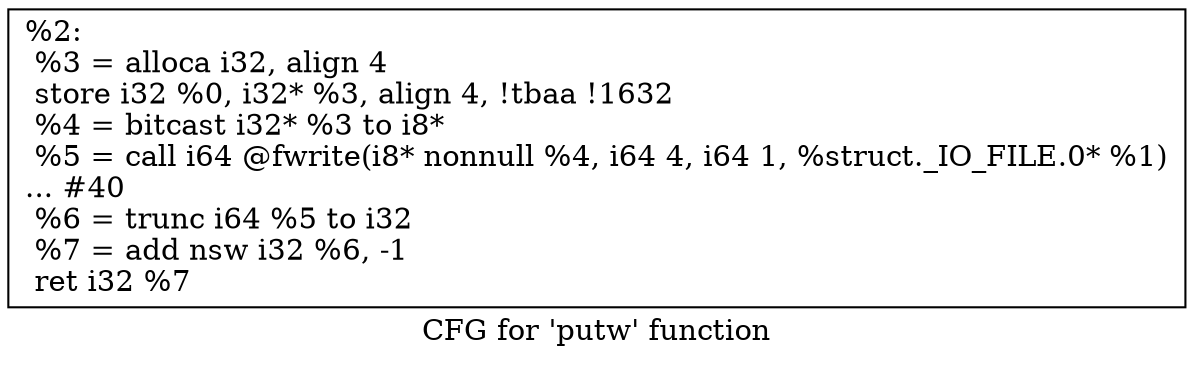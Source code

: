 digraph "CFG for 'putw' function" {
	label="CFG for 'putw' function";

	Node0x1f53e10 [shape=record,label="{%2:\l  %3 = alloca i32, align 4\l  store i32 %0, i32* %3, align 4, !tbaa !1632\l  %4 = bitcast i32* %3 to i8*\l  %5 = call i64 @fwrite(i8* nonnull %4, i64 4, i64 1, %struct._IO_FILE.0* %1)\l... #40\l  %6 = trunc i64 %5 to i32\l  %7 = add nsw i32 %6, -1\l  ret i32 %7\l}"];
}
